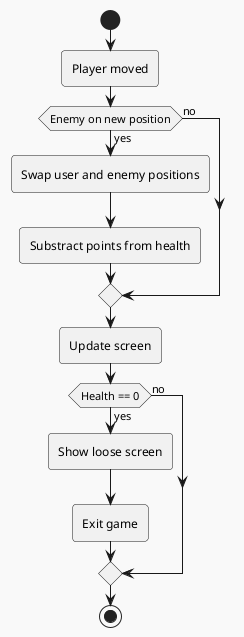 @startuml
!theme mars


start
:Player moved;
if (Enemy on new position) then (yes);
:Swap user and enemy positions;
:Substract points from health;
else (no);
endif;
:Update screen;
if (Health == 0) then (yes);
:Show loose screen;
:Exit game;
else (no);

endif;
stop;


@enduml

